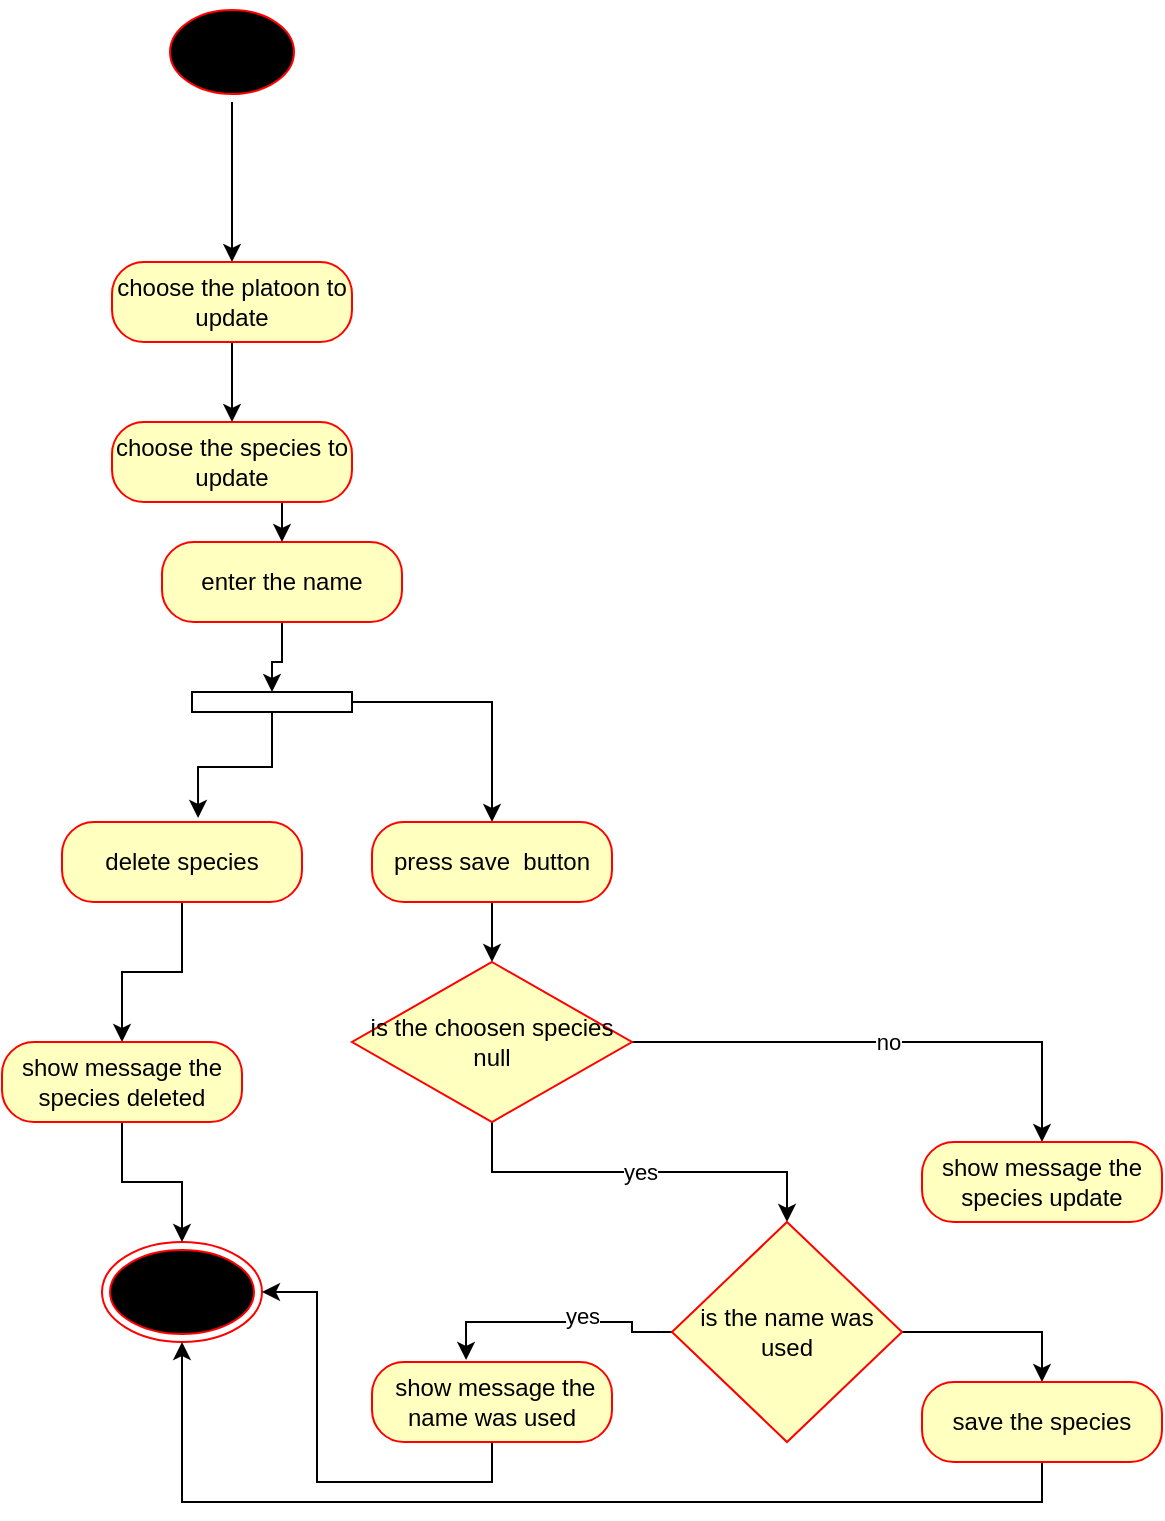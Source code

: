 <mxfile version="20.6.2" type="device"><diagram id="amhP_O51e4MnajUldryR" name="Page-1"><mxGraphModel dx="702" dy="804" grid="1" gridSize="10" guides="1" tooltips="1" connect="1" arrows="1" fold="1" page="1" pageScale="1" pageWidth="850" pageHeight="1100" math="0" shadow="0"><root><mxCell id="0"/><mxCell id="1" parent="0"/><mxCell id="JJh1qxQpbQ4WdqiK3zvj-1" style="edgeStyle=orthogonalEdgeStyle;rounded=0;orthogonalLoop=1;jettySize=auto;html=1;entryX=0.5;entryY=0;entryDx=0;entryDy=0;" edge="1" parent="1" source="JJh1qxQpbQ4WdqiK3zvj-2" target="JJh1qxQpbQ4WdqiK3zvj-32"><mxGeometry relative="1" as="geometry"><mxPoint x="465" y="290" as="targetPoint"/></mxGeometry></mxCell><mxCell id="JJh1qxQpbQ4WdqiK3zvj-2" value="" style="ellipse;html=1;shape=startState;fillColor=#000000;strokeColor=#ff0000;" vertex="1" parent="1"><mxGeometry x="430" y="200" width="70" height="50" as="geometry"/></mxCell><mxCell id="JJh1qxQpbQ4WdqiK3zvj-5" style="edgeStyle=orthogonalEdgeStyle;rounded=0;orthogonalLoop=1;jettySize=auto;html=1;entryX=0.567;entryY=-0.05;entryDx=0;entryDy=0;entryPerimeter=0;" edge="1" parent="1" source="JJh1qxQpbQ4WdqiK3zvj-7" target="JJh1qxQpbQ4WdqiK3zvj-9"><mxGeometry relative="1" as="geometry"/></mxCell><mxCell id="JJh1qxQpbQ4WdqiK3zvj-6" style="edgeStyle=orthogonalEdgeStyle;rounded=0;orthogonalLoop=1;jettySize=auto;html=1;" edge="1" parent="1" source="JJh1qxQpbQ4WdqiK3zvj-7" target="JJh1qxQpbQ4WdqiK3zvj-11"><mxGeometry relative="1" as="geometry"/></mxCell><mxCell id="JJh1qxQpbQ4WdqiK3zvj-7" value="" style="html=1;points=[];perimeter=orthogonalPerimeter;rotation=90;" vertex="1" parent="1"><mxGeometry x="480" y="510" width="10" height="80" as="geometry"/></mxCell><mxCell id="JJh1qxQpbQ4WdqiK3zvj-8" style="edgeStyle=orthogonalEdgeStyle;rounded=0;orthogonalLoop=1;jettySize=auto;html=1;exitX=0.5;exitY=1;exitDx=0;exitDy=0;" edge="1" parent="1" source="JJh1qxQpbQ4WdqiK3zvj-9" target="JJh1qxQpbQ4WdqiK3zvj-19"><mxGeometry relative="1" as="geometry"/></mxCell><mxCell id="JJh1qxQpbQ4WdqiK3zvj-9" value="delete species" style="rounded=1;whiteSpace=wrap;html=1;arcSize=40;fontColor=#000000;fillColor=#ffffc0;strokeColor=#ff0000;" vertex="1" parent="1"><mxGeometry x="380" y="610" width="120" height="40" as="geometry"/></mxCell><mxCell id="JJh1qxQpbQ4WdqiK3zvj-10" value="" style="edgeStyle=orthogonalEdgeStyle;rounded=0;orthogonalLoop=1;jettySize=auto;html=1;" edge="1" parent="1" source="JJh1qxQpbQ4WdqiK3zvj-11" target="JJh1qxQpbQ4WdqiK3zvj-14"><mxGeometry relative="1" as="geometry"/></mxCell><mxCell id="JJh1qxQpbQ4WdqiK3zvj-11" value="press save&amp;nbsp; button" style="rounded=1;whiteSpace=wrap;html=1;arcSize=40;fontColor=#000000;fillColor=#ffffc0;strokeColor=#ff0000;" vertex="1" parent="1"><mxGeometry x="535" y="610" width="120" height="40" as="geometry"/></mxCell><mxCell id="JJh1qxQpbQ4WdqiK3zvj-12" value="yes" style="edgeStyle=orthogonalEdgeStyle;rounded=0;orthogonalLoop=1;jettySize=auto;html=1;exitX=0.5;exitY=1;exitDx=0;exitDy=0;entryX=0.5;entryY=0;entryDx=0;entryDy=0;" edge="1" parent="1" source="JJh1qxQpbQ4WdqiK3zvj-14" target="JJh1qxQpbQ4WdqiK3zvj-24"><mxGeometry relative="1" as="geometry"><mxPoint x="595" y="860" as="targetPoint"/></mxGeometry></mxCell><mxCell id="JJh1qxQpbQ4WdqiK3zvj-13" value="no" style="edgeStyle=orthogonalEdgeStyle;rounded=0;orthogonalLoop=1;jettySize=auto;html=1;exitX=1;exitY=0.5;exitDx=0;exitDy=0;" edge="1" parent="1" source="JJh1qxQpbQ4WdqiK3zvj-14" target="JJh1qxQpbQ4WdqiK3zvj-20"><mxGeometry relative="1" as="geometry"/></mxCell><mxCell id="JJh1qxQpbQ4WdqiK3zvj-14" value="is the choosen species null" style="rhombus;whiteSpace=wrap;html=1;fillColor=#ffffc0;strokeColor=#ff0000;" vertex="1" parent="1"><mxGeometry x="525" y="680" width="140" height="80" as="geometry"/></mxCell><mxCell id="JJh1qxQpbQ4WdqiK3zvj-15" style="edgeStyle=orthogonalEdgeStyle;rounded=0;orthogonalLoop=1;jettySize=auto;html=1;exitX=0.5;exitY=1;exitDx=0;exitDy=0;" edge="1" parent="1" source="JJh1qxQpbQ4WdqiK3zvj-16" target="JJh1qxQpbQ4WdqiK3zvj-7"><mxGeometry relative="1" as="geometry"/></mxCell><mxCell id="JJh1qxQpbQ4WdqiK3zvj-16" value="enter the name" style="rounded=1;whiteSpace=wrap;html=1;arcSize=40;fontColor=#000000;fillColor=#ffffc0;strokeColor=#ff0000;" vertex="1" parent="1"><mxGeometry x="430" y="470" width="120" height="40" as="geometry"/></mxCell><mxCell id="JJh1qxQpbQ4WdqiK3zvj-17" value="" style="ellipse;html=1;shape=endState;fillColor=#000000;strokeColor=#ff0000;" vertex="1" parent="1"><mxGeometry x="400" y="820" width="80" height="50" as="geometry"/></mxCell><mxCell id="JJh1qxQpbQ4WdqiK3zvj-18" style="edgeStyle=orthogonalEdgeStyle;rounded=0;orthogonalLoop=1;jettySize=auto;html=1;exitX=0.5;exitY=1;exitDx=0;exitDy=0;" edge="1" parent="1" source="JJh1qxQpbQ4WdqiK3zvj-19" target="JJh1qxQpbQ4WdqiK3zvj-17"><mxGeometry relative="1" as="geometry"/></mxCell><mxCell id="JJh1qxQpbQ4WdqiK3zvj-19" value="show message the species deleted" style="rounded=1;whiteSpace=wrap;html=1;arcSize=40;fontColor=#000000;fillColor=#ffffc0;strokeColor=#ff0000;" vertex="1" parent="1"><mxGeometry x="350" y="720" width="120" height="40" as="geometry"/></mxCell><mxCell id="JJh1qxQpbQ4WdqiK3zvj-20" value="show message the species update" style="rounded=1;whiteSpace=wrap;html=1;arcSize=40;fontColor=#000000;fillColor=#ffffc0;strokeColor=#ff0000;" vertex="1" parent="1"><mxGeometry x="810" y="770" width="120" height="40" as="geometry"/></mxCell><mxCell id="JJh1qxQpbQ4WdqiK3zvj-21" style="edgeStyle=orthogonalEdgeStyle;rounded=0;orthogonalLoop=1;jettySize=auto;html=1;exitX=0;exitY=0.5;exitDx=0;exitDy=0;entryX=0.392;entryY=-0.025;entryDx=0;entryDy=0;entryPerimeter=0;" edge="1" parent="1" source="JJh1qxQpbQ4WdqiK3zvj-24" target="JJh1qxQpbQ4WdqiK3zvj-26"><mxGeometry relative="1" as="geometry"/></mxCell><mxCell id="JJh1qxQpbQ4WdqiK3zvj-22" value="yes" style="edgeLabel;html=1;align=center;verticalAlign=middle;resizable=0;points=[];" vertex="1" connectable="0" parent="JJh1qxQpbQ4WdqiK3zvj-21"><mxGeometry x="-0.21" y="-3" relative="1" as="geometry"><mxPoint as="offset"/></mxGeometry></mxCell><mxCell id="JJh1qxQpbQ4WdqiK3zvj-23" style="edgeStyle=orthogonalEdgeStyle;rounded=0;orthogonalLoop=1;jettySize=auto;html=1;exitX=1;exitY=0.5;exitDx=0;exitDy=0;entryX=0.5;entryY=0;entryDx=0;entryDy=0;" edge="1" parent="1" source="JJh1qxQpbQ4WdqiK3zvj-24" target="JJh1qxQpbQ4WdqiK3zvj-28"><mxGeometry relative="1" as="geometry"/></mxCell><mxCell id="JJh1qxQpbQ4WdqiK3zvj-24" value="is the name was used" style="rhombus;whiteSpace=wrap;html=1;fillColor=#ffffc0;strokeColor=#ff0000;" vertex="1" parent="1"><mxGeometry x="685" y="810" width="115" height="110" as="geometry"/></mxCell><mxCell id="JJh1qxQpbQ4WdqiK3zvj-25" style="edgeStyle=orthogonalEdgeStyle;rounded=0;orthogonalLoop=1;jettySize=auto;html=1;exitX=0.5;exitY=1;exitDx=0;exitDy=0;entryX=1;entryY=0.5;entryDx=0;entryDy=0;" edge="1" parent="1" source="JJh1qxQpbQ4WdqiK3zvj-26" target="JJh1qxQpbQ4WdqiK3zvj-17"><mxGeometry relative="1" as="geometry"/></mxCell><mxCell id="JJh1qxQpbQ4WdqiK3zvj-26" value="&amp;nbsp;show message the name was used" style="rounded=1;whiteSpace=wrap;html=1;arcSize=40;fontColor=#000000;fillColor=#ffffc0;strokeColor=#ff0000;" vertex="1" parent="1"><mxGeometry x="535" y="880" width="120" height="40" as="geometry"/></mxCell><mxCell id="JJh1qxQpbQ4WdqiK3zvj-27" style="edgeStyle=orthogonalEdgeStyle;rounded=0;orthogonalLoop=1;jettySize=auto;html=1;exitX=0.5;exitY=1;exitDx=0;exitDy=0;" edge="1" parent="1" source="JJh1qxQpbQ4WdqiK3zvj-28" target="JJh1qxQpbQ4WdqiK3zvj-17"><mxGeometry relative="1" as="geometry"/></mxCell><mxCell id="JJh1qxQpbQ4WdqiK3zvj-28" value="save the species" style="rounded=1;whiteSpace=wrap;html=1;arcSize=40;fontColor=#000000;fillColor=#ffffc0;strokeColor=#ff0000;" vertex="1" parent="1"><mxGeometry x="810" y="890" width="120" height="40" as="geometry"/></mxCell><mxCell id="JJh1qxQpbQ4WdqiK3zvj-34" style="edgeStyle=orthogonalEdgeStyle;rounded=0;orthogonalLoop=1;jettySize=auto;html=1;exitX=0.5;exitY=1;exitDx=0;exitDy=0;entryX=0.5;entryY=0;entryDx=0;entryDy=0;" edge="1" parent="1" source="JJh1qxQpbQ4WdqiK3zvj-31" target="JJh1qxQpbQ4WdqiK3zvj-16"><mxGeometry relative="1" as="geometry"/></mxCell><mxCell id="JJh1qxQpbQ4WdqiK3zvj-31" value="choose the species to update" style="rounded=1;whiteSpace=wrap;html=1;arcSize=40;fontColor=#000000;fillColor=#ffffc0;strokeColor=#ff0000;" vertex="1" parent="1"><mxGeometry x="405" y="410" width="120" height="40" as="geometry"/></mxCell><mxCell id="JJh1qxQpbQ4WdqiK3zvj-33" style="edgeStyle=orthogonalEdgeStyle;rounded=0;orthogonalLoop=1;jettySize=auto;html=1;exitX=0.5;exitY=1;exitDx=0;exitDy=0;entryX=0.5;entryY=0;entryDx=0;entryDy=0;" edge="1" parent="1" source="JJh1qxQpbQ4WdqiK3zvj-32" target="JJh1qxQpbQ4WdqiK3zvj-31"><mxGeometry relative="1" as="geometry"/></mxCell><mxCell id="JJh1qxQpbQ4WdqiK3zvj-32" value="choose the platoon to update" style="rounded=1;whiteSpace=wrap;html=1;arcSize=40;fontColor=#000000;fillColor=#ffffc0;strokeColor=#ff0000;" vertex="1" parent="1"><mxGeometry x="405" y="330" width="120" height="40" as="geometry"/></mxCell></root></mxGraphModel></diagram></mxfile>